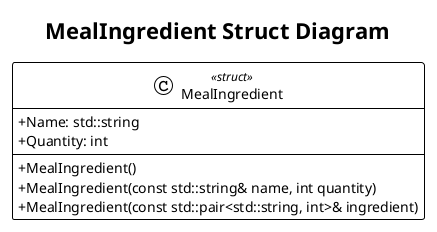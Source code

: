 @startuml
!theme plain
skinparam classAttributeIconSize 0
hide empty members
title MealIngredient Struct Diagram

class MealIngredient <<struct>> {
  + Name: std::string
  + Quantity: int
  --
  + MealIngredient()
  + MealIngredient(const std::string& name, int quantity)
  + MealIngredient(const std::pair<std::string, int>& ingredient)
}

@enduml
